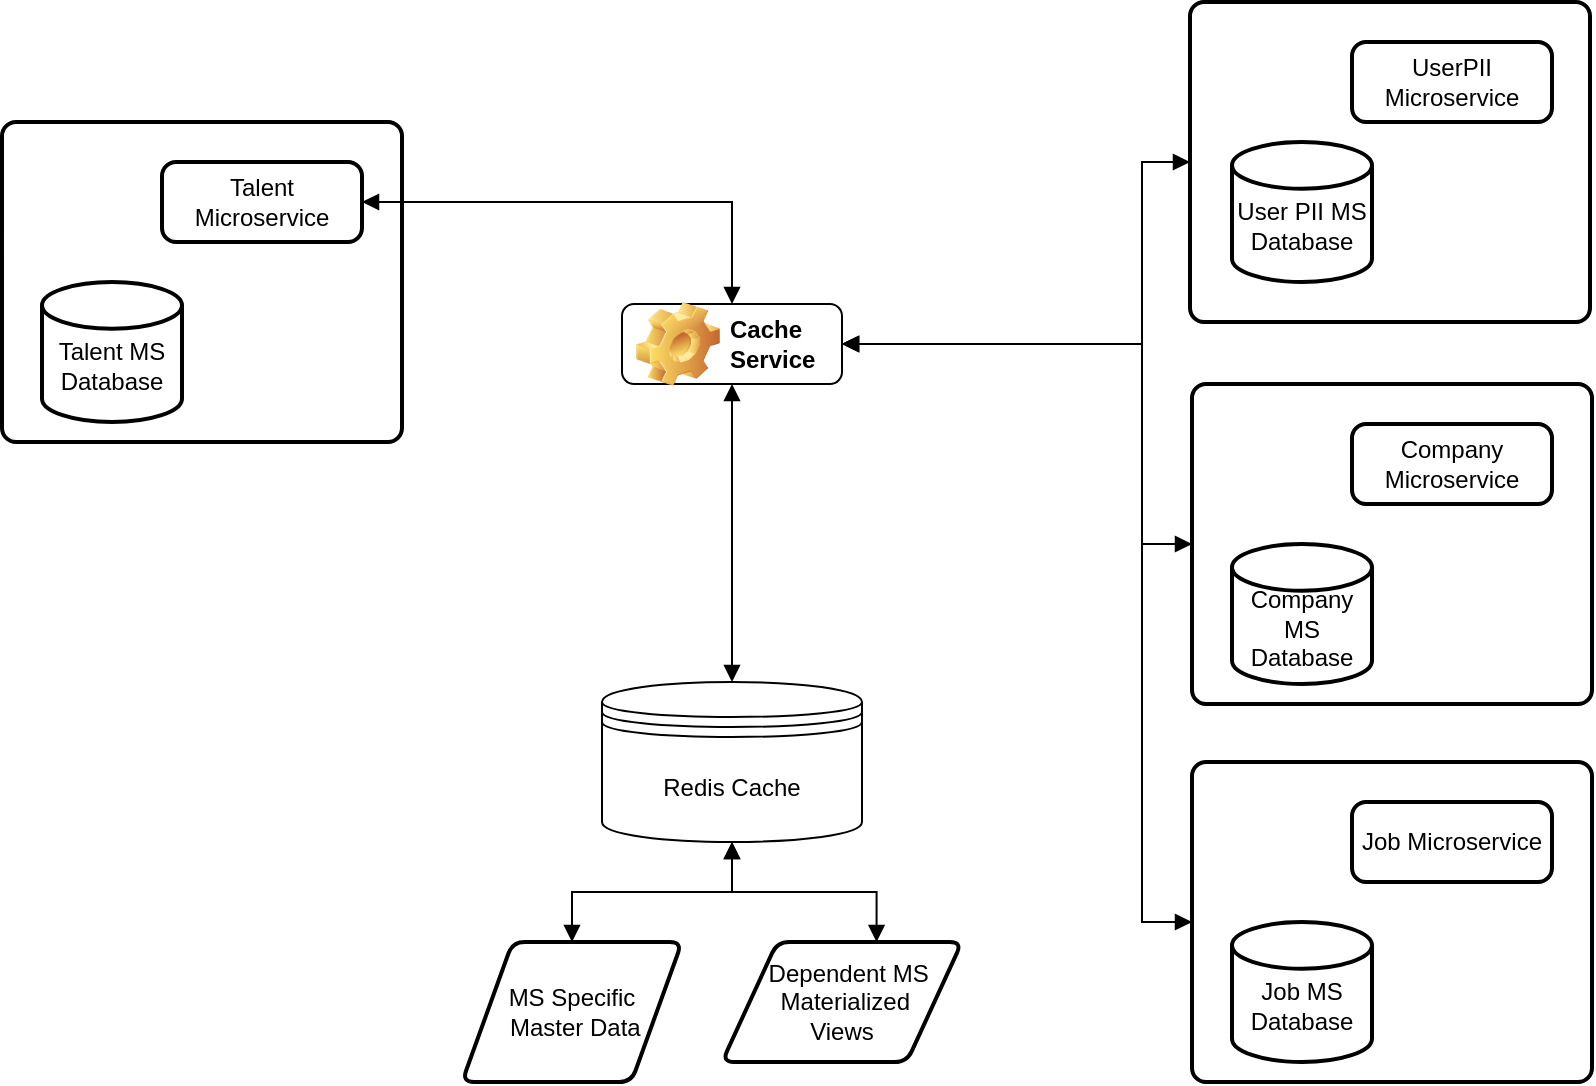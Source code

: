 <mxfile version="14.4.3" type="github">
  <diagram id="9CtJTlgTri6wb86SSgRg" name="Overall Diagram">
    <mxGraphModel dx="1234" dy="469" grid="1" gridSize="10" guides="1" tooltips="1" connect="1" arrows="1" fold="1" page="1" pageScale="1" pageWidth="827" pageHeight="1169" math="0" shadow="0">
      <root>
        <mxCell id="0" />
        <mxCell id="1" parent="0" />
        <mxCell id="FD8MPJQXOJuNh6tsuXMW-1" value="" style="rounded=1;whiteSpace=wrap;html=1;absoluteArcSize=1;arcSize=14;strokeWidth=2;" vertex="1" parent="1">
          <mxGeometry x="30" y="300" width="200" height="160" as="geometry" />
        </mxCell>
        <mxCell id="-JJaQs0zwunT7kPvXRzf-11" style="edgeStyle=orthogonalEdgeStyle;rounded=0;orthogonalLoop=1;jettySize=auto;html=1;entryX=0.5;entryY=0;entryDx=0;entryDy=0;endArrow=block;endFill=1;startArrow=block;startFill=1;" parent="1" source="-JJaQs0zwunT7kPvXRzf-5" target="-JJaQs0zwunT7kPvXRzf-8" edge="1">
          <mxGeometry relative="1" as="geometry" />
        </mxCell>
        <mxCell id="-JJaQs0zwunT7kPvXRzf-5" value="Talent Microservice" style="rounded=1;whiteSpace=wrap;html=1;absoluteArcSize=1;arcSize=14;strokeWidth=2;" parent="1" vertex="1">
          <mxGeometry x="110" y="320" width="100" height="40" as="geometry" />
        </mxCell>
        <mxCell id="FD8MPJQXOJuNh6tsuXMW-26" style="edgeStyle=orthogonalEdgeStyle;rounded=0;sketch=0;orthogonalLoop=1;jettySize=auto;html=1;entryX=0.644;entryY=0;entryDx=0;entryDy=0;entryPerimeter=0;startArrow=block;startFill=1;endArrow=block;endFill=1;" edge="1" parent="1" source="-JJaQs0zwunT7kPvXRzf-7" target="FD8MPJQXOJuNh6tsuXMW-23">
          <mxGeometry relative="1" as="geometry" />
        </mxCell>
        <mxCell id="-JJaQs0zwunT7kPvXRzf-7" value="Redis Cache" style="shape=datastore;whiteSpace=wrap;html=1;" parent="1" vertex="1">
          <mxGeometry x="330" y="580" width="130" height="80" as="geometry" />
        </mxCell>
        <mxCell id="-JJaQs0zwunT7kPvXRzf-10" value="" style="edgeStyle=orthogonalEdgeStyle;rounded=0;orthogonalLoop=1;jettySize=auto;html=1;startArrow=block;startFill=1;endArrow=block;endFill=1;" parent="1" source="-JJaQs0zwunT7kPvXRzf-8" target="-JJaQs0zwunT7kPvXRzf-7" edge="1">
          <mxGeometry relative="1" as="geometry" />
        </mxCell>
        <mxCell id="-JJaQs0zwunT7kPvXRzf-8" value="Cache Service" style="label;whiteSpace=wrap;html=1;image=img/clipart/Gear_128x128.png" parent="1" vertex="1">
          <mxGeometry x="340" y="391" width="110" height="40" as="geometry" />
        </mxCell>
        <mxCell id="FD8MPJQXOJuNh6tsuXMW-2" value="&lt;br&gt;Talent MS Database" style="strokeWidth=2;html=1;shape=mxgraph.flowchart.database;whiteSpace=wrap;" vertex="1" parent="1">
          <mxGeometry x="50" y="380" width="70" height="70" as="geometry" />
        </mxCell>
        <mxCell id="FD8MPJQXOJuNh6tsuXMW-15" style="edgeStyle=orthogonalEdgeStyle;rounded=0;sketch=0;orthogonalLoop=1;jettySize=auto;html=1;exitX=0;exitY=0.5;exitDx=0;exitDy=0;entryX=1;entryY=0.5;entryDx=0;entryDy=0;startArrow=block;startFill=1;endArrow=block;endFill=1;" edge="1" parent="1" source="FD8MPJQXOJuNh6tsuXMW-4" target="-JJaQs0zwunT7kPvXRzf-8">
          <mxGeometry relative="1" as="geometry">
            <Array as="points">
              <mxPoint x="600" y="320" />
              <mxPoint x="600" y="411" />
            </Array>
          </mxGeometry>
        </mxCell>
        <mxCell id="FD8MPJQXOJuNh6tsuXMW-4" value="" style="rounded=1;whiteSpace=wrap;html=1;absoluteArcSize=1;arcSize=14;strokeWidth=2;" vertex="1" parent="1">
          <mxGeometry x="624" y="240" width="200" height="160" as="geometry" />
        </mxCell>
        <mxCell id="FD8MPJQXOJuNh6tsuXMW-5" value="UserPII Microservice" style="rounded=1;whiteSpace=wrap;html=1;absoluteArcSize=1;arcSize=14;strokeWidth=2;" vertex="1" parent="1">
          <mxGeometry x="705" y="260" width="100" height="40" as="geometry" />
        </mxCell>
        <mxCell id="FD8MPJQXOJuNh6tsuXMW-6" value="&lt;br&gt;User PII MS Database" style="strokeWidth=2;html=1;shape=mxgraph.flowchart.database;whiteSpace=wrap;" vertex="1" parent="1">
          <mxGeometry x="645" y="310" width="70" height="70" as="geometry" />
        </mxCell>
        <mxCell id="FD8MPJQXOJuNh6tsuXMW-16" style="edgeStyle=orthogonalEdgeStyle;rounded=0;sketch=0;orthogonalLoop=1;jettySize=auto;html=1;startArrow=block;startFill=1;endArrow=block;endFill=1;entryX=1;entryY=0.5;entryDx=0;entryDy=0;" edge="1" parent="1" source="FD8MPJQXOJuNh6tsuXMW-7" target="-JJaQs0zwunT7kPvXRzf-8">
          <mxGeometry relative="1" as="geometry">
            <mxPoint x="460" y="410" as="targetPoint" />
            <Array as="points">
              <mxPoint x="600" y="511" />
              <mxPoint x="600" y="411" />
            </Array>
          </mxGeometry>
        </mxCell>
        <mxCell id="FD8MPJQXOJuNh6tsuXMW-7" value="" style="rounded=1;whiteSpace=wrap;html=1;absoluteArcSize=1;arcSize=14;strokeWidth=2;" vertex="1" parent="1">
          <mxGeometry x="625" y="431" width="200" height="160" as="geometry" />
        </mxCell>
        <mxCell id="FD8MPJQXOJuNh6tsuXMW-8" value="Company Microservice" style="rounded=1;whiteSpace=wrap;html=1;absoluteArcSize=1;arcSize=14;strokeWidth=2;" vertex="1" parent="1">
          <mxGeometry x="705" y="451" width="100" height="40" as="geometry" />
        </mxCell>
        <mxCell id="FD8MPJQXOJuNh6tsuXMW-9" value="&lt;br&gt;Company MS Database" style="strokeWidth=2;html=1;shape=mxgraph.flowchart.database;whiteSpace=wrap;" vertex="1" parent="1">
          <mxGeometry x="645" y="511" width="70" height="70" as="geometry" />
        </mxCell>
        <mxCell id="FD8MPJQXOJuNh6tsuXMW-10" value="" style="rounded=1;whiteSpace=wrap;html=1;absoluteArcSize=1;arcSize=14;strokeWidth=2;" vertex="1" parent="1">
          <mxGeometry x="625" y="620" width="200" height="160" as="geometry" />
        </mxCell>
        <mxCell id="FD8MPJQXOJuNh6tsuXMW-11" value="Job Microservice" style="rounded=1;whiteSpace=wrap;html=1;absoluteArcSize=1;arcSize=14;strokeWidth=2;" vertex="1" parent="1">
          <mxGeometry x="705" y="640" width="100" height="40" as="geometry" />
        </mxCell>
        <mxCell id="FD8MPJQXOJuNh6tsuXMW-12" value="&lt;br&gt;Job MS Database" style="strokeWidth=2;html=1;shape=mxgraph.flowchart.database;whiteSpace=wrap;" vertex="1" parent="1">
          <mxGeometry x="645" y="700" width="70" height="70" as="geometry" />
        </mxCell>
        <mxCell id="FD8MPJQXOJuNh6tsuXMW-14" style="edgeStyle=orthogonalEdgeStyle;rounded=0;sketch=0;orthogonalLoop=1;jettySize=auto;html=1;startArrow=block;startFill=1;endArrow=block;endFill=1;exitX=1;exitY=0.5;exitDx=0;exitDy=0;entryX=0;entryY=0.5;entryDx=0;entryDy=0;" edge="1" parent="1" source="-JJaQs0zwunT7kPvXRzf-8" target="FD8MPJQXOJuNh6tsuXMW-10">
          <mxGeometry relative="1" as="geometry">
            <mxPoint x="485" y="640" as="targetPoint" />
            <mxPoint x="470" y="403" as="sourcePoint" />
            <Array as="points">
              <mxPoint x="600" y="411" />
              <mxPoint x="600" y="700" />
            </Array>
          </mxGeometry>
        </mxCell>
        <mxCell id="FD8MPJQXOJuNh6tsuXMW-27" style="edgeStyle=orthogonalEdgeStyle;rounded=0;sketch=0;orthogonalLoop=1;jettySize=auto;html=1;entryX=0.5;entryY=1;entryDx=0;entryDy=0;startArrow=block;startFill=1;endArrow=block;endFill=1;" edge="1" parent="1" source="FD8MPJQXOJuNh6tsuXMW-21" target="-JJaQs0zwunT7kPvXRzf-7">
          <mxGeometry relative="1" as="geometry" />
        </mxCell>
        <mxCell id="FD8MPJQXOJuNh6tsuXMW-21" value="MS Specific&lt;br&gt;&amp;nbsp;Master Data" style="shape=parallelogram;html=1;strokeWidth=2;perimeter=parallelogramPerimeter;whiteSpace=wrap;rounded=1;arcSize=12;size=0.23;" vertex="1" parent="1">
          <mxGeometry x="260" y="710" width="110" height="70" as="geometry" />
        </mxCell>
        <mxCell id="FD8MPJQXOJuNh6tsuXMW-23" value="&amp;nbsp; &amp;nbsp;Dependent MS&amp;nbsp;&lt;br&gt;&amp;nbsp;Materialized&lt;br&gt;Views" style="shape=parallelogram;html=1;strokeWidth=2;perimeter=parallelogramPerimeter;whiteSpace=wrap;rounded=1;arcSize=12;size=0.23;" vertex="1" parent="1">
          <mxGeometry x="390" y="710" width="120" height="60" as="geometry" />
        </mxCell>
      </root>
    </mxGraphModel>
  </diagram>
</mxfile>
